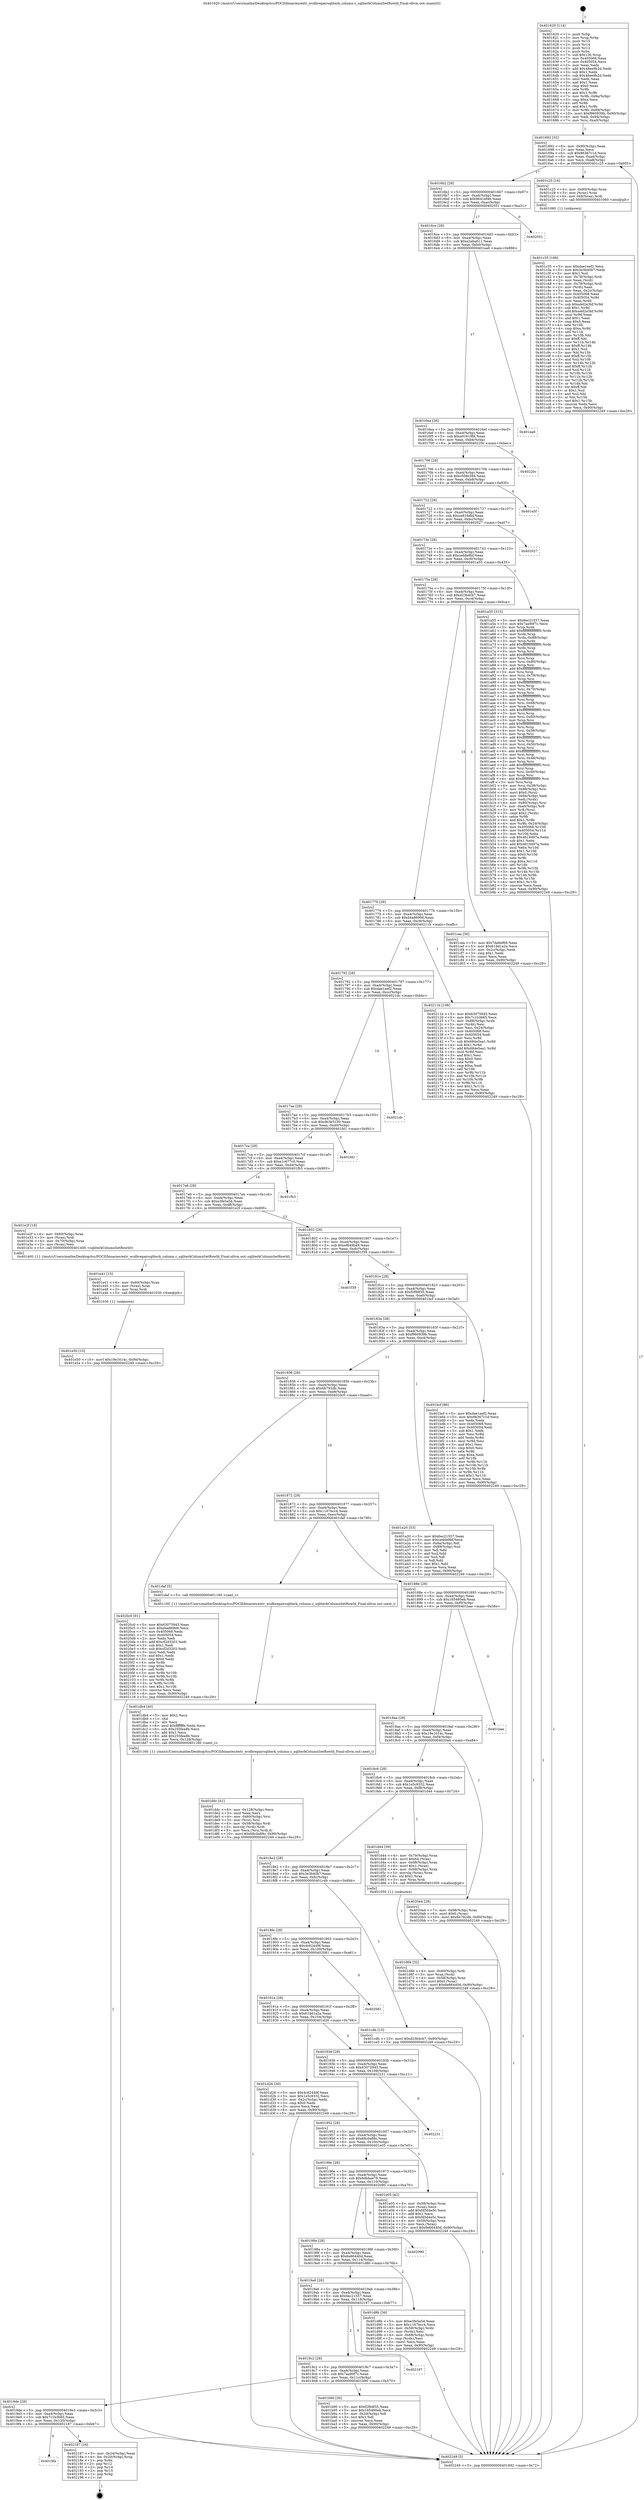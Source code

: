 digraph "0x401620" {
  label = "0x401620 (/mnt/c/Users/mathe/Desktop/tcc/POCII/binaries/extr_wcdbrepairsqliterk_column.c_sqliterkColumnSetRowId_Final-ollvm.out::main(0))"
  labelloc = "t"
  node[shape=record]

  Entry [label="",width=0.3,height=0.3,shape=circle,fillcolor=black,style=filled]
  "0x401692" [label="{
     0x401692 [32]\l
     | [instrs]\l
     &nbsp;&nbsp;0x401692 \<+6\>: mov -0x90(%rbp),%eax\l
     &nbsp;&nbsp;0x401698 \<+2\>: mov %eax,%ecx\l
     &nbsp;&nbsp;0x40169a \<+6\>: sub $0x86367c1d,%ecx\l
     &nbsp;&nbsp;0x4016a0 \<+6\>: mov %eax,-0xa4(%rbp)\l
     &nbsp;&nbsp;0x4016a6 \<+6\>: mov %ecx,-0xa8(%rbp)\l
     &nbsp;&nbsp;0x4016ac \<+6\>: je 0000000000401c25 \<main+0x605\>\l
  }"]
  "0x401c25" [label="{
     0x401c25 [16]\l
     | [instrs]\l
     &nbsp;&nbsp;0x401c25 \<+4\>: mov -0x80(%rbp),%rax\l
     &nbsp;&nbsp;0x401c29 \<+3\>: mov (%rax),%rax\l
     &nbsp;&nbsp;0x401c2c \<+4\>: mov 0x8(%rax),%rdi\l
     &nbsp;&nbsp;0x401c30 \<+5\>: call 0000000000401060 \<atoi@plt\>\l
     | [calls]\l
     &nbsp;&nbsp;0x401060 \{1\} (unknown)\l
  }"]
  "0x4016b2" [label="{
     0x4016b2 [28]\l
     | [instrs]\l
     &nbsp;&nbsp;0x4016b2 \<+5\>: jmp 00000000004016b7 \<main+0x97\>\l
     &nbsp;&nbsp;0x4016b7 \<+6\>: mov -0xa4(%rbp),%eax\l
     &nbsp;&nbsp;0x4016bd \<+5\>: sub $0x9641ef4b,%eax\l
     &nbsp;&nbsp;0x4016c2 \<+6\>: mov %eax,-0xac(%rbp)\l
     &nbsp;&nbsp;0x4016c8 \<+6\>: je 0000000000402051 \<main+0xa31\>\l
  }"]
  Exit [label="",width=0.3,height=0.3,shape=circle,fillcolor=black,style=filled,peripheries=2]
  "0x402051" [label="{
     0x402051\l
  }", style=dashed]
  "0x4016ce" [label="{
     0x4016ce [28]\l
     | [instrs]\l
     &nbsp;&nbsp;0x4016ce \<+5\>: jmp 00000000004016d3 \<main+0xb3\>\l
     &nbsp;&nbsp;0x4016d3 \<+6\>: mov -0xa4(%rbp),%eax\l
     &nbsp;&nbsp;0x4016d9 \<+5\>: sub $0xa2aba611,%eax\l
     &nbsp;&nbsp;0x4016de \<+6\>: mov %eax,-0xb0(%rbp)\l
     &nbsp;&nbsp;0x4016e4 \<+6\>: je 0000000000401ea6 \<main+0x886\>\l
  }"]
  "0x4019fa" [label="{
     0x4019fa\l
  }", style=dashed]
  "0x401ea6" [label="{
     0x401ea6\l
  }", style=dashed]
  "0x4016ea" [label="{
     0x4016ea [28]\l
     | [instrs]\l
     &nbsp;&nbsp;0x4016ea \<+5\>: jmp 00000000004016ef \<main+0xcf\>\l
     &nbsp;&nbsp;0x4016ef \<+6\>: mov -0xa4(%rbp),%eax\l
     &nbsp;&nbsp;0x4016f5 \<+5\>: sub $0xa91619fd,%eax\l
     &nbsp;&nbsp;0x4016fa \<+6\>: mov %eax,-0xb4(%rbp)\l
     &nbsp;&nbsp;0x401700 \<+6\>: je 000000000040220c \<main+0xbec\>\l
  }"]
  "0x402187" [label="{
     0x402187 [16]\l
     | [instrs]\l
     &nbsp;&nbsp;0x402187 \<+3\>: mov -0x24(%rbp),%eax\l
     &nbsp;&nbsp;0x40218a \<+4\>: lea -0x20(%rbp),%rsp\l
     &nbsp;&nbsp;0x40218e \<+1\>: pop %rbx\l
     &nbsp;&nbsp;0x40218f \<+2\>: pop %r12\l
     &nbsp;&nbsp;0x402191 \<+2\>: pop %r14\l
     &nbsp;&nbsp;0x402193 \<+2\>: pop %r15\l
     &nbsp;&nbsp;0x402195 \<+1\>: pop %rbp\l
     &nbsp;&nbsp;0x402196 \<+1\>: ret\l
  }"]
  "0x40220c" [label="{
     0x40220c\l
  }", style=dashed]
  "0x401706" [label="{
     0x401706 [28]\l
     | [instrs]\l
     &nbsp;&nbsp;0x401706 \<+5\>: jmp 000000000040170b \<main+0xeb\>\l
     &nbsp;&nbsp;0x40170b \<+6\>: mov -0xa4(%rbp),%eax\l
     &nbsp;&nbsp;0x401711 \<+5\>: sub $0xc508c384,%eax\l
     &nbsp;&nbsp;0x401716 \<+6\>: mov %eax,-0xb8(%rbp)\l
     &nbsp;&nbsp;0x40171c \<+6\>: je 0000000000401e5f \<main+0x83f\>\l
  }"]
  "0x401e50" [label="{
     0x401e50 [15]\l
     | [instrs]\l
     &nbsp;&nbsp;0x401e50 \<+10\>: movl $0x19e1614c,-0x90(%rbp)\l
     &nbsp;&nbsp;0x401e5a \<+5\>: jmp 0000000000402249 \<main+0xc29\>\l
  }"]
  "0x401e5f" [label="{
     0x401e5f\l
  }", style=dashed]
  "0x401722" [label="{
     0x401722 [28]\l
     | [instrs]\l
     &nbsp;&nbsp;0x401722 \<+5\>: jmp 0000000000401727 \<main+0x107\>\l
     &nbsp;&nbsp;0x401727 \<+6\>: mov -0xa4(%rbp),%eax\l
     &nbsp;&nbsp;0x40172d \<+5\>: sub $0xce816dbf,%eax\l
     &nbsp;&nbsp;0x401732 \<+6\>: mov %eax,-0xbc(%rbp)\l
     &nbsp;&nbsp;0x401738 \<+6\>: je 0000000000402027 \<main+0xa07\>\l
  }"]
  "0x401e41" [label="{
     0x401e41 [15]\l
     | [instrs]\l
     &nbsp;&nbsp;0x401e41 \<+4\>: mov -0x60(%rbp),%rax\l
     &nbsp;&nbsp;0x401e45 \<+3\>: mov (%rax),%rax\l
     &nbsp;&nbsp;0x401e48 \<+3\>: mov %rax,%rdi\l
     &nbsp;&nbsp;0x401e4b \<+5\>: call 0000000000401030 \<free@plt\>\l
     | [calls]\l
     &nbsp;&nbsp;0x401030 \{1\} (unknown)\l
  }"]
  "0x402027" [label="{
     0x402027\l
  }", style=dashed]
  "0x40173e" [label="{
     0x40173e [28]\l
     | [instrs]\l
     &nbsp;&nbsp;0x40173e \<+5\>: jmp 0000000000401743 \<main+0x123\>\l
     &nbsp;&nbsp;0x401743 \<+6\>: mov -0xa4(%rbp),%eax\l
     &nbsp;&nbsp;0x401749 \<+5\>: sub $0xcedde9bf,%eax\l
     &nbsp;&nbsp;0x40174e \<+6\>: mov %eax,-0xc0(%rbp)\l
     &nbsp;&nbsp;0x401754 \<+6\>: je 0000000000401a55 \<main+0x435\>\l
  }"]
  "0x401ddc" [label="{
     0x401ddc [41]\l
     | [instrs]\l
     &nbsp;&nbsp;0x401ddc \<+6\>: mov -0x128(%rbp),%ecx\l
     &nbsp;&nbsp;0x401de2 \<+3\>: imul %eax,%ecx\l
     &nbsp;&nbsp;0x401de5 \<+4\>: mov -0x60(%rbp),%rsi\l
     &nbsp;&nbsp;0x401de9 \<+3\>: mov (%rsi),%rsi\l
     &nbsp;&nbsp;0x401dec \<+4\>: mov -0x58(%rbp),%rdi\l
     &nbsp;&nbsp;0x401df0 \<+3\>: movslq (%rdi),%rdi\l
     &nbsp;&nbsp;0x401df3 \<+3\>: mov %ecx,(%rsi,%rdi,4)\l
     &nbsp;&nbsp;0x401df6 \<+10\>: movl $0x68c0a88c,-0x90(%rbp)\l
     &nbsp;&nbsp;0x401e00 \<+5\>: jmp 0000000000402249 \<main+0xc29\>\l
  }"]
  "0x401a55" [label="{
     0x401a55 [315]\l
     | [instrs]\l
     &nbsp;&nbsp;0x401a55 \<+5\>: mov $0x6ec21557,%eax\l
     &nbsp;&nbsp;0x401a5a \<+5\>: mov $0x7aa90f7c,%ecx\l
     &nbsp;&nbsp;0x401a5f \<+3\>: mov %rsp,%rdx\l
     &nbsp;&nbsp;0x401a62 \<+4\>: add $0xfffffffffffffff0,%rdx\l
     &nbsp;&nbsp;0x401a66 \<+3\>: mov %rdx,%rsp\l
     &nbsp;&nbsp;0x401a69 \<+7\>: mov %rdx,-0x88(%rbp)\l
     &nbsp;&nbsp;0x401a70 \<+3\>: mov %rsp,%rdx\l
     &nbsp;&nbsp;0x401a73 \<+4\>: add $0xfffffffffffffff0,%rdx\l
     &nbsp;&nbsp;0x401a77 \<+3\>: mov %rdx,%rsp\l
     &nbsp;&nbsp;0x401a7a \<+3\>: mov %rsp,%rsi\l
     &nbsp;&nbsp;0x401a7d \<+4\>: add $0xfffffffffffffff0,%rsi\l
     &nbsp;&nbsp;0x401a81 \<+3\>: mov %rsi,%rsp\l
     &nbsp;&nbsp;0x401a84 \<+4\>: mov %rsi,-0x80(%rbp)\l
     &nbsp;&nbsp;0x401a88 \<+3\>: mov %rsp,%rsi\l
     &nbsp;&nbsp;0x401a8b \<+4\>: add $0xfffffffffffffff0,%rsi\l
     &nbsp;&nbsp;0x401a8f \<+3\>: mov %rsi,%rsp\l
     &nbsp;&nbsp;0x401a92 \<+4\>: mov %rsi,-0x78(%rbp)\l
     &nbsp;&nbsp;0x401a96 \<+3\>: mov %rsp,%rsi\l
     &nbsp;&nbsp;0x401a99 \<+4\>: add $0xfffffffffffffff0,%rsi\l
     &nbsp;&nbsp;0x401a9d \<+3\>: mov %rsi,%rsp\l
     &nbsp;&nbsp;0x401aa0 \<+4\>: mov %rsi,-0x70(%rbp)\l
     &nbsp;&nbsp;0x401aa4 \<+3\>: mov %rsp,%rsi\l
     &nbsp;&nbsp;0x401aa7 \<+4\>: add $0xfffffffffffffff0,%rsi\l
     &nbsp;&nbsp;0x401aab \<+3\>: mov %rsi,%rsp\l
     &nbsp;&nbsp;0x401aae \<+4\>: mov %rsi,-0x68(%rbp)\l
     &nbsp;&nbsp;0x401ab2 \<+3\>: mov %rsp,%rsi\l
     &nbsp;&nbsp;0x401ab5 \<+4\>: add $0xfffffffffffffff0,%rsi\l
     &nbsp;&nbsp;0x401ab9 \<+3\>: mov %rsi,%rsp\l
     &nbsp;&nbsp;0x401abc \<+4\>: mov %rsi,-0x60(%rbp)\l
     &nbsp;&nbsp;0x401ac0 \<+3\>: mov %rsp,%rsi\l
     &nbsp;&nbsp;0x401ac3 \<+4\>: add $0xfffffffffffffff0,%rsi\l
     &nbsp;&nbsp;0x401ac7 \<+3\>: mov %rsi,%rsp\l
     &nbsp;&nbsp;0x401aca \<+4\>: mov %rsi,-0x58(%rbp)\l
     &nbsp;&nbsp;0x401ace \<+3\>: mov %rsp,%rsi\l
     &nbsp;&nbsp;0x401ad1 \<+4\>: add $0xfffffffffffffff0,%rsi\l
     &nbsp;&nbsp;0x401ad5 \<+3\>: mov %rsi,%rsp\l
     &nbsp;&nbsp;0x401ad8 \<+4\>: mov %rsi,-0x50(%rbp)\l
     &nbsp;&nbsp;0x401adc \<+3\>: mov %rsp,%rsi\l
     &nbsp;&nbsp;0x401adf \<+4\>: add $0xfffffffffffffff0,%rsi\l
     &nbsp;&nbsp;0x401ae3 \<+3\>: mov %rsi,%rsp\l
     &nbsp;&nbsp;0x401ae6 \<+4\>: mov %rsi,-0x48(%rbp)\l
     &nbsp;&nbsp;0x401aea \<+3\>: mov %rsp,%rsi\l
     &nbsp;&nbsp;0x401aed \<+4\>: add $0xfffffffffffffff0,%rsi\l
     &nbsp;&nbsp;0x401af1 \<+3\>: mov %rsi,%rsp\l
     &nbsp;&nbsp;0x401af4 \<+4\>: mov %rsi,-0x40(%rbp)\l
     &nbsp;&nbsp;0x401af8 \<+3\>: mov %rsp,%rsi\l
     &nbsp;&nbsp;0x401afb \<+4\>: add $0xfffffffffffffff0,%rsi\l
     &nbsp;&nbsp;0x401aff \<+3\>: mov %rsi,%rsp\l
     &nbsp;&nbsp;0x401b02 \<+4\>: mov %rsi,-0x38(%rbp)\l
     &nbsp;&nbsp;0x401b06 \<+7\>: mov -0x88(%rbp),%rsi\l
     &nbsp;&nbsp;0x401b0d \<+6\>: movl $0x0,(%rsi)\l
     &nbsp;&nbsp;0x401b13 \<+6\>: mov -0x94(%rbp),%edi\l
     &nbsp;&nbsp;0x401b19 \<+2\>: mov %edi,(%rdx)\l
     &nbsp;&nbsp;0x401b1b \<+4\>: mov -0x80(%rbp),%rsi\l
     &nbsp;&nbsp;0x401b1f \<+7\>: mov -0xa0(%rbp),%r8\l
     &nbsp;&nbsp;0x401b26 \<+3\>: mov %r8,(%rsi)\l
     &nbsp;&nbsp;0x401b29 \<+3\>: cmpl $0x2,(%rdx)\l
     &nbsp;&nbsp;0x401b2c \<+4\>: setne %r9b\l
     &nbsp;&nbsp;0x401b30 \<+4\>: and $0x1,%r9b\l
     &nbsp;&nbsp;0x401b34 \<+4\>: mov %r9b,-0x2d(%rbp)\l
     &nbsp;&nbsp;0x401b38 \<+8\>: mov 0x405068,%r10d\l
     &nbsp;&nbsp;0x401b40 \<+8\>: mov 0x405054,%r11d\l
     &nbsp;&nbsp;0x401b48 \<+3\>: mov %r10d,%ebx\l
     &nbsp;&nbsp;0x401b4b \<+6\>: sub $0x4619497a,%ebx\l
     &nbsp;&nbsp;0x401b51 \<+3\>: sub $0x1,%ebx\l
     &nbsp;&nbsp;0x401b54 \<+6\>: add $0x4619497a,%ebx\l
     &nbsp;&nbsp;0x401b5a \<+4\>: imul %ebx,%r10d\l
     &nbsp;&nbsp;0x401b5e \<+4\>: and $0x1,%r10d\l
     &nbsp;&nbsp;0x401b62 \<+4\>: cmp $0x0,%r10d\l
     &nbsp;&nbsp;0x401b66 \<+4\>: sete %r9b\l
     &nbsp;&nbsp;0x401b6a \<+4\>: cmp $0xa,%r11d\l
     &nbsp;&nbsp;0x401b6e \<+4\>: setl %r14b\l
     &nbsp;&nbsp;0x401b72 \<+3\>: mov %r9b,%r15b\l
     &nbsp;&nbsp;0x401b75 \<+3\>: and %r14b,%r15b\l
     &nbsp;&nbsp;0x401b78 \<+3\>: xor %r14b,%r9b\l
     &nbsp;&nbsp;0x401b7b \<+3\>: or %r9b,%r15b\l
     &nbsp;&nbsp;0x401b7e \<+4\>: test $0x1,%r15b\l
     &nbsp;&nbsp;0x401b82 \<+3\>: cmovne %ecx,%eax\l
     &nbsp;&nbsp;0x401b85 \<+6\>: mov %eax,-0x90(%rbp)\l
     &nbsp;&nbsp;0x401b8b \<+5\>: jmp 0000000000402249 \<main+0xc29\>\l
  }"]
  "0x40175a" [label="{
     0x40175a [28]\l
     | [instrs]\l
     &nbsp;&nbsp;0x40175a \<+5\>: jmp 000000000040175f \<main+0x13f\>\l
     &nbsp;&nbsp;0x40175f \<+6\>: mov -0xa4(%rbp),%eax\l
     &nbsp;&nbsp;0x401765 \<+5\>: sub $0xd23b4cb7,%eax\l
     &nbsp;&nbsp;0x40176a \<+6\>: mov %eax,-0xc4(%rbp)\l
     &nbsp;&nbsp;0x401770 \<+6\>: je 0000000000401cea \<main+0x6ca\>\l
  }"]
  "0x401db4" [label="{
     0x401db4 [40]\l
     | [instrs]\l
     &nbsp;&nbsp;0x401db4 \<+5\>: mov $0x2,%ecx\l
     &nbsp;&nbsp;0x401db9 \<+1\>: cltd\l
     &nbsp;&nbsp;0x401dba \<+2\>: idiv %ecx\l
     &nbsp;&nbsp;0x401dbc \<+6\>: imul $0xfffffffe,%edx,%ecx\l
     &nbsp;&nbsp;0x401dc2 \<+6\>: sub $0x255fea8b,%ecx\l
     &nbsp;&nbsp;0x401dc8 \<+3\>: add $0x1,%ecx\l
     &nbsp;&nbsp;0x401dcb \<+6\>: add $0x255fea8b,%ecx\l
     &nbsp;&nbsp;0x401dd1 \<+6\>: mov %ecx,-0x128(%rbp)\l
     &nbsp;&nbsp;0x401dd7 \<+5\>: call 0000000000401160 \<next_i\>\l
     | [calls]\l
     &nbsp;&nbsp;0x401160 \{1\} (/mnt/c/Users/mathe/Desktop/tcc/POCII/binaries/extr_wcdbrepairsqliterk_column.c_sqliterkColumnSetRowId_Final-ollvm.out::next_i)\l
  }"]
  "0x401cea" [label="{
     0x401cea [30]\l
     | [instrs]\l
     &nbsp;&nbsp;0x401cea \<+5\>: mov $0x7da6ef69,%eax\l
     &nbsp;&nbsp;0x401cef \<+5\>: mov $0x619d1a2a,%ecx\l
     &nbsp;&nbsp;0x401cf4 \<+3\>: mov -0x2c(%rbp),%edx\l
     &nbsp;&nbsp;0x401cf7 \<+3\>: cmp $0x1,%edx\l
     &nbsp;&nbsp;0x401cfa \<+3\>: cmovl %ecx,%eax\l
     &nbsp;&nbsp;0x401cfd \<+6\>: mov %eax,-0x90(%rbp)\l
     &nbsp;&nbsp;0x401d03 \<+5\>: jmp 0000000000402249 \<main+0xc29\>\l
  }"]
  "0x401776" [label="{
     0x401776 [28]\l
     | [instrs]\l
     &nbsp;&nbsp;0x401776 \<+5\>: jmp 000000000040177b \<main+0x15b\>\l
     &nbsp;&nbsp;0x40177b \<+6\>: mov -0xa4(%rbp),%eax\l
     &nbsp;&nbsp;0x401781 \<+5\>: sub $0xd4a86906,%eax\l
     &nbsp;&nbsp;0x401786 \<+6\>: mov %eax,-0xc8(%rbp)\l
     &nbsp;&nbsp;0x40178c \<+6\>: je 000000000040211b \<main+0xafb\>\l
  }"]
  "0x401d6b" [label="{
     0x401d6b [32]\l
     | [instrs]\l
     &nbsp;&nbsp;0x401d6b \<+4\>: mov -0x60(%rbp),%rdi\l
     &nbsp;&nbsp;0x401d6f \<+3\>: mov %rax,(%rdi)\l
     &nbsp;&nbsp;0x401d72 \<+4\>: mov -0x58(%rbp),%rax\l
     &nbsp;&nbsp;0x401d76 \<+6\>: movl $0x0,(%rax)\l
     &nbsp;&nbsp;0x401d7c \<+10\>: movl $0x6e66440d,-0x90(%rbp)\l
     &nbsp;&nbsp;0x401d86 \<+5\>: jmp 0000000000402249 \<main+0xc29\>\l
  }"]
  "0x40211b" [label="{
     0x40211b [108]\l
     | [instrs]\l
     &nbsp;&nbsp;0x40211b \<+5\>: mov $0x63075945,%eax\l
     &nbsp;&nbsp;0x402120 \<+5\>: mov $0x7c1b3b65,%ecx\l
     &nbsp;&nbsp;0x402125 \<+7\>: mov -0x88(%rbp),%rdx\l
     &nbsp;&nbsp;0x40212c \<+2\>: mov (%rdx),%esi\l
     &nbsp;&nbsp;0x40212e \<+3\>: mov %esi,-0x24(%rbp)\l
     &nbsp;&nbsp;0x402131 \<+7\>: mov 0x405068,%esi\l
     &nbsp;&nbsp;0x402138 \<+7\>: mov 0x405054,%edi\l
     &nbsp;&nbsp;0x40213f \<+3\>: mov %esi,%r8d\l
     &nbsp;&nbsp;0x402142 \<+7\>: sub $0x684e5ea1,%r8d\l
     &nbsp;&nbsp;0x402149 \<+4\>: sub $0x1,%r8d\l
     &nbsp;&nbsp;0x40214d \<+7\>: add $0x684e5ea1,%r8d\l
     &nbsp;&nbsp;0x402154 \<+4\>: imul %r8d,%esi\l
     &nbsp;&nbsp;0x402158 \<+3\>: and $0x1,%esi\l
     &nbsp;&nbsp;0x40215b \<+3\>: cmp $0x0,%esi\l
     &nbsp;&nbsp;0x40215e \<+4\>: sete %r9b\l
     &nbsp;&nbsp;0x402162 \<+3\>: cmp $0xa,%edi\l
     &nbsp;&nbsp;0x402165 \<+4\>: setl %r10b\l
     &nbsp;&nbsp;0x402169 \<+3\>: mov %r9b,%r11b\l
     &nbsp;&nbsp;0x40216c \<+3\>: and %r10b,%r11b\l
     &nbsp;&nbsp;0x40216f \<+3\>: xor %r10b,%r9b\l
     &nbsp;&nbsp;0x402172 \<+3\>: or %r9b,%r11b\l
     &nbsp;&nbsp;0x402175 \<+4\>: test $0x1,%r11b\l
     &nbsp;&nbsp;0x402179 \<+3\>: cmovne %ecx,%eax\l
     &nbsp;&nbsp;0x40217c \<+6\>: mov %eax,-0x90(%rbp)\l
     &nbsp;&nbsp;0x402182 \<+5\>: jmp 0000000000402249 \<main+0xc29\>\l
  }"]
  "0x401792" [label="{
     0x401792 [28]\l
     | [instrs]\l
     &nbsp;&nbsp;0x401792 \<+5\>: jmp 0000000000401797 \<main+0x177\>\l
     &nbsp;&nbsp;0x401797 \<+6\>: mov -0xa4(%rbp),%eax\l
     &nbsp;&nbsp;0x40179d \<+5\>: sub $0xdae1eef2,%eax\l
     &nbsp;&nbsp;0x4017a2 \<+6\>: mov %eax,-0xcc(%rbp)\l
     &nbsp;&nbsp;0x4017a8 \<+6\>: je 00000000004021dc \<main+0xbbc\>\l
  }"]
  "0x401c35" [label="{
     0x401c35 [166]\l
     | [instrs]\l
     &nbsp;&nbsp;0x401c35 \<+5\>: mov $0xdae1eef2,%ecx\l
     &nbsp;&nbsp;0x401c3a \<+5\>: mov $0x3e3b40b7,%edx\l
     &nbsp;&nbsp;0x401c3f \<+3\>: mov $0x1,%sil\l
     &nbsp;&nbsp;0x401c42 \<+4\>: mov -0x78(%rbp),%rdi\l
     &nbsp;&nbsp;0x401c46 \<+2\>: mov %eax,(%rdi)\l
     &nbsp;&nbsp;0x401c48 \<+4\>: mov -0x78(%rbp),%rdi\l
     &nbsp;&nbsp;0x401c4c \<+2\>: mov (%rdi),%eax\l
     &nbsp;&nbsp;0x401c4e \<+3\>: mov %eax,-0x2c(%rbp)\l
     &nbsp;&nbsp;0x401c51 \<+7\>: mov 0x405068,%eax\l
     &nbsp;&nbsp;0x401c58 \<+8\>: mov 0x405054,%r8d\l
     &nbsp;&nbsp;0x401c60 \<+3\>: mov %eax,%r9d\l
     &nbsp;&nbsp;0x401c63 \<+7\>: sub $0xa4d2e3bf,%r9d\l
     &nbsp;&nbsp;0x401c6a \<+4\>: sub $0x1,%r9d\l
     &nbsp;&nbsp;0x401c6e \<+7\>: add $0xa4d2e3bf,%r9d\l
     &nbsp;&nbsp;0x401c75 \<+4\>: imul %r9d,%eax\l
     &nbsp;&nbsp;0x401c79 \<+3\>: and $0x1,%eax\l
     &nbsp;&nbsp;0x401c7c \<+3\>: cmp $0x0,%eax\l
     &nbsp;&nbsp;0x401c7f \<+4\>: sete %r10b\l
     &nbsp;&nbsp;0x401c83 \<+4\>: cmp $0xa,%r8d\l
     &nbsp;&nbsp;0x401c87 \<+4\>: setl %r11b\l
     &nbsp;&nbsp;0x401c8b \<+3\>: mov %r10b,%bl\l
     &nbsp;&nbsp;0x401c8e \<+3\>: xor $0xff,%bl\l
     &nbsp;&nbsp;0x401c91 \<+3\>: mov %r11b,%r14b\l
     &nbsp;&nbsp;0x401c94 \<+4\>: xor $0xff,%r14b\l
     &nbsp;&nbsp;0x401c98 \<+4\>: xor $0x1,%sil\l
     &nbsp;&nbsp;0x401c9c \<+3\>: mov %bl,%r15b\l
     &nbsp;&nbsp;0x401c9f \<+4\>: and $0xff,%r15b\l
     &nbsp;&nbsp;0x401ca3 \<+3\>: and %sil,%r10b\l
     &nbsp;&nbsp;0x401ca6 \<+3\>: mov %r14b,%r12b\l
     &nbsp;&nbsp;0x401ca9 \<+4\>: and $0xff,%r12b\l
     &nbsp;&nbsp;0x401cad \<+3\>: and %sil,%r11b\l
     &nbsp;&nbsp;0x401cb0 \<+3\>: or %r10b,%r15b\l
     &nbsp;&nbsp;0x401cb3 \<+3\>: or %r11b,%r12b\l
     &nbsp;&nbsp;0x401cb6 \<+3\>: xor %r12b,%r15b\l
     &nbsp;&nbsp;0x401cb9 \<+3\>: or %r14b,%bl\l
     &nbsp;&nbsp;0x401cbc \<+3\>: xor $0xff,%bl\l
     &nbsp;&nbsp;0x401cbf \<+4\>: or $0x1,%sil\l
     &nbsp;&nbsp;0x401cc3 \<+3\>: and %sil,%bl\l
     &nbsp;&nbsp;0x401cc6 \<+3\>: or %bl,%r15b\l
     &nbsp;&nbsp;0x401cc9 \<+4\>: test $0x1,%r15b\l
     &nbsp;&nbsp;0x401ccd \<+3\>: cmovne %edx,%ecx\l
     &nbsp;&nbsp;0x401cd0 \<+6\>: mov %ecx,-0x90(%rbp)\l
     &nbsp;&nbsp;0x401cd6 \<+5\>: jmp 0000000000402249 \<main+0xc29\>\l
  }"]
  "0x4021dc" [label="{
     0x4021dc\l
  }", style=dashed]
  "0x4017ae" [label="{
     0x4017ae [28]\l
     | [instrs]\l
     &nbsp;&nbsp;0x4017ae \<+5\>: jmp 00000000004017b3 \<main+0x193\>\l
     &nbsp;&nbsp;0x4017b3 \<+6\>: mov -0xa4(%rbp),%eax\l
     &nbsp;&nbsp;0x4017b9 \<+5\>: sub $0xdb3e5130,%eax\l
     &nbsp;&nbsp;0x4017be \<+6\>: mov %eax,-0xd0(%rbp)\l
     &nbsp;&nbsp;0x4017c4 \<+6\>: je 0000000000401fd1 \<main+0x9b1\>\l
  }"]
  "0x4019de" [label="{
     0x4019de [28]\l
     | [instrs]\l
     &nbsp;&nbsp;0x4019de \<+5\>: jmp 00000000004019e3 \<main+0x3c3\>\l
     &nbsp;&nbsp;0x4019e3 \<+6\>: mov -0xa4(%rbp),%eax\l
     &nbsp;&nbsp;0x4019e9 \<+5\>: sub $0x7c1b3b65,%eax\l
     &nbsp;&nbsp;0x4019ee \<+6\>: mov %eax,-0x120(%rbp)\l
     &nbsp;&nbsp;0x4019f4 \<+6\>: je 0000000000402187 \<main+0xb67\>\l
  }"]
  "0x401fd1" [label="{
     0x401fd1\l
  }", style=dashed]
  "0x4017ca" [label="{
     0x4017ca [28]\l
     | [instrs]\l
     &nbsp;&nbsp;0x4017ca \<+5\>: jmp 00000000004017cf \<main+0x1af\>\l
     &nbsp;&nbsp;0x4017cf \<+6\>: mov -0xa4(%rbp),%eax\l
     &nbsp;&nbsp;0x4017d5 \<+5\>: sub $0xe1c677c0,%eax\l
     &nbsp;&nbsp;0x4017da \<+6\>: mov %eax,-0xd4(%rbp)\l
     &nbsp;&nbsp;0x4017e0 \<+6\>: je 0000000000401fb3 \<main+0x993\>\l
  }"]
  "0x401b90" [label="{
     0x401b90 [30]\l
     | [instrs]\l
     &nbsp;&nbsp;0x401b90 \<+5\>: mov $0xf2f9df35,%eax\l
     &nbsp;&nbsp;0x401b95 \<+5\>: mov $0x165460eb,%ecx\l
     &nbsp;&nbsp;0x401b9a \<+3\>: mov -0x2d(%rbp),%dl\l
     &nbsp;&nbsp;0x401b9d \<+3\>: test $0x1,%dl\l
     &nbsp;&nbsp;0x401ba0 \<+3\>: cmovne %ecx,%eax\l
     &nbsp;&nbsp;0x401ba3 \<+6\>: mov %eax,-0x90(%rbp)\l
     &nbsp;&nbsp;0x401ba9 \<+5\>: jmp 0000000000402249 \<main+0xc29\>\l
  }"]
  "0x401fb3" [label="{
     0x401fb3\l
  }", style=dashed]
  "0x4017e6" [label="{
     0x4017e6 [28]\l
     | [instrs]\l
     &nbsp;&nbsp;0x4017e6 \<+5\>: jmp 00000000004017eb \<main+0x1cb\>\l
     &nbsp;&nbsp;0x4017eb \<+6\>: mov -0xa4(%rbp),%eax\l
     &nbsp;&nbsp;0x4017f1 \<+5\>: sub $0xe3fe5a54,%eax\l
     &nbsp;&nbsp;0x4017f6 \<+6\>: mov %eax,-0xd8(%rbp)\l
     &nbsp;&nbsp;0x4017fc \<+6\>: je 0000000000401e2f \<main+0x80f\>\l
  }"]
  "0x4019c2" [label="{
     0x4019c2 [28]\l
     | [instrs]\l
     &nbsp;&nbsp;0x4019c2 \<+5\>: jmp 00000000004019c7 \<main+0x3a7\>\l
     &nbsp;&nbsp;0x4019c7 \<+6\>: mov -0xa4(%rbp),%eax\l
     &nbsp;&nbsp;0x4019cd \<+5\>: sub $0x7aa90f7c,%eax\l
     &nbsp;&nbsp;0x4019d2 \<+6\>: mov %eax,-0x11c(%rbp)\l
     &nbsp;&nbsp;0x4019d8 \<+6\>: je 0000000000401b90 \<main+0x570\>\l
  }"]
  "0x401e2f" [label="{
     0x401e2f [18]\l
     | [instrs]\l
     &nbsp;&nbsp;0x401e2f \<+4\>: mov -0x60(%rbp),%rax\l
     &nbsp;&nbsp;0x401e33 \<+3\>: mov (%rax),%rdi\l
     &nbsp;&nbsp;0x401e36 \<+4\>: mov -0x70(%rbp),%rax\l
     &nbsp;&nbsp;0x401e3a \<+2\>: mov (%rax),%esi\l
     &nbsp;&nbsp;0x401e3c \<+5\>: call 0000000000401400 \<sqliterkColumnSetRowId\>\l
     | [calls]\l
     &nbsp;&nbsp;0x401400 \{1\} (/mnt/c/Users/mathe/Desktop/tcc/POCII/binaries/extr_wcdbrepairsqliterk_column.c_sqliterkColumnSetRowId_Final-ollvm.out::sqliterkColumnSetRowId)\l
  }"]
  "0x401802" [label="{
     0x401802 [28]\l
     | [instrs]\l
     &nbsp;&nbsp;0x401802 \<+5\>: jmp 0000000000401807 \<main+0x1e7\>\l
     &nbsp;&nbsp;0x401807 \<+6\>: mov -0xa4(%rbp),%eax\l
     &nbsp;&nbsp;0x40180d \<+5\>: sub $0xef649b49,%eax\l
     &nbsp;&nbsp;0x401812 \<+6\>: mov %eax,-0xdc(%rbp)\l
     &nbsp;&nbsp;0x401818 \<+6\>: je 0000000000401f39 \<main+0x919\>\l
  }"]
  "0x402197" [label="{
     0x402197\l
  }", style=dashed]
  "0x401f39" [label="{
     0x401f39\l
  }", style=dashed]
  "0x40181e" [label="{
     0x40181e [28]\l
     | [instrs]\l
     &nbsp;&nbsp;0x40181e \<+5\>: jmp 0000000000401823 \<main+0x203\>\l
     &nbsp;&nbsp;0x401823 \<+6\>: mov -0xa4(%rbp),%eax\l
     &nbsp;&nbsp;0x401829 \<+5\>: sub $0xf2f9df35,%eax\l
     &nbsp;&nbsp;0x40182e \<+6\>: mov %eax,-0xe0(%rbp)\l
     &nbsp;&nbsp;0x401834 \<+6\>: je 0000000000401bcf \<main+0x5af\>\l
  }"]
  "0x4019a6" [label="{
     0x4019a6 [28]\l
     | [instrs]\l
     &nbsp;&nbsp;0x4019a6 \<+5\>: jmp 00000000004019ab \<main+0x38b\>\l
     &nbsp;&nbsp;0x4019ab \<+6\>: mov -0xa4(%rbp),%eax\l
     &nbsp;&nbsp;0x4019b1 \<+5\>: sub $0x6ec21557,%eax\l
     &nbsp;&nbsp;0x4019b6 \<+6\>: mov %eax,-0x118(%rbp)\l
     &nbsp;&nbsp;0x4019bc \<+6\>: je 0000000000402197 \<main+0xb77\>\l
  }"]
  "0x401bcf" [label="{
     0x401bcf [86]\l
     | [instrs]\l
     &nbsp;&nbsp;0x401bcf \<+5\>: mov $0xdae1eef2,%eax\l
     &nbsp;&nbsp;0x401bd4 \<+5\>: mov $0x86367c1d,%ecx\l
     &nbsp;&nbsp;0x401bd9 \<+2\>: xor %edx,%edx\l
     &nbsp;&nbsp;0x401bdb \<+7\>: mov 0x405068,%esi\l
     &nbsp;&nbsp;0x401be2 \<+7\>: mov 0x405054,%edi\l
     &nbsp;&nbsp;0x401be9 \<+3\>: sub $0x1,%edx\l
     &nbsp;&nbsp;0x401bec \<+3\>: mov %esi,%r8d\l
     &nbsp;&nbsp;0x401bef \<+3\>: add %edx,%r8d\l
     &nbsp;&nbsp;0x401bf2 \<+4\>: imul %r8d,%esi\l
     &nbsp;&nbsp;0x401bf6 \<+3\>: and $0x1,%esi\l
     &nbsp;&nbsp;0x401bf9 \<+3\>: cmp $0x0,%esi\l
     &nbsp;&nbsp;0x401bfc \<+4\>: sete %r9b\l
     &nbsp;&nbsp;0x401c00 \<+3\>: cmp $0xa,%edi\l
     &nbsp;&nbsp;0x401c03 \<+4\>: setl %r10b\l
     &nbsp;&nbsp;0x401c07 \<+3\>: mov %r9b,%r11b\l
     &nbsp;&nbsp;0x401c0a \<+3\>: and %r10b,%r11b\l
     &nbsp;&nbsp;0x401c0d \<+3\>: xor %r10b,%r9b\l
     &nbsp;&nbsp;0x401c10 \<+3\>: or %r9b,%r11b\l
     &nbsp;&nbsp;0x401c13 \<+4\>: test $0x1,%r11b\l
     &nbsp;&nbsp;0x401c17 \<+3\>: cmovne %ecx,%eax\l
     &nbsp;&nbsp;0x401c1a \<+6\>: mov %eax,-0x90(%rbp)\l
     &nbsp;&nbsp;0x401c20 \<+5\>: jmp 0000000000402249 \<main+0xc29\>\l
  }"]
  "0x40183a" [label="{
     0x40183a [28]\l
     | [instrs]\l
     &nbsp;&nbsp;0x40183a \<+5\>: jmp 000000000040183f \<main+0x21f\>\l
     &nbsp;&nbsp;0x40183f \<+6\>: mov -0xa4(%rbp),%eax\l
     &nbsp;&nbsp;0x401845 \<+5\>: sub $0xf960939b,%eax\l
     &nbsp;&nbsp;0x40184a \<+6\>: mov %eax,-0xe4(%rbp)\l
     &nbsp;&nbsp;0x401850 \<+6\>: je 0000000000401a20 \<main+0x400\>\l
  }"]
  "0x401d8b" [label="{
     0x401d8b [36]\l
     | [instrs]\l
     &nbsp;&nbsp;0x401d8b \<+5\>: mov $0xe3fe5a54,%eax\l
     &nbsp;&nbsp;0x401d90 \<+5\>: mov $0x1167bcc4,%ecx\l
     &nbsp;&nbsp;0x401d95 \<+4\>: mov -0x58(%rbp),%rdx\l
     &nbsp;&nbsp;0x401d99 \<+2\>: mov (%rdx),%esi\l
     &nbsp;&nbsp;0x401d9b \<+4\>: mov -0x68(%rbp),%rdx\l
     &nbsp;&nbsp;0x401d9f \<+2\>: cmp (%rdx),%esi\l
     &nbsp;&nbsp;0x401da1 \<+3\>: cmovl %ecx,%eax\l
     &nbsp;&nbsp;0x401da4 \<+6\>: mov %eax,-0x90(%rbp)\l
     &nbsp;&nbsp;0x401daa \<+5\>: jmp 0000000000402249 \<main+0xc29\>\l
  }"]
  "0x401a20" [label="{
     0x401a20 [53]\l
     | [instrs]\l
     &nbsp;&nbsp;0x401a20 \<+5\>: mov $0x6ec21557,%eax\l
     &nbsp;&nbsp;0x401a25 \<+5\>: mov $0xcedde9bf,%ecx\l
     &nbsp;&nbsp;0x401a2a \<+6\>: mov -0x8a(%rbp),%dl\l
     &nbsp;&nbsp;0x401a30 \<+7\>: mov -0x89(%rbp),%sil\l
     &nbsp;&nbsp;0x401a37 \<+3\>: mov %dl,%dil\l
     &nbsp;&nbsp;0x401a3a \<+3\>: and %sil,%dil\l
     &nbsp;&nbsp;0x401a3d \<+3\>: xor %sil,%dl\l
     &nbsp;&nbsp;0x401a40 \<+3\>: or %dl,%dil\l
     &nbsp;&nbsp;0x401a43 \<+4\>: test $0x1,%dil\l
     &nbsp;&nbsp;0x401a47 \<+3\>: cmovne %ecx,%eax\l
     &nbsp;&nbsp;0x401a4a \<+6\>: mov %eax,-0x90(%rbp)\l
     &nbsp;&nbsp;0x401a50 \<+5\>: jmp 0000000000402249 \<main+0xc29\>\l
  }"]
  "0x401856" [label="{
     0x401856 [28]\l
     | [instrs]\l
     &nbsp;&nbsp;0x401856 \<+5\>: jmp 000000000040185b \<main+0x23b\>\l
     &nbsp;&nbsp;0x40185b \<+6\>: mov -0xa4(%rbp),%eax\l
     &nbsp;&nbsp;0x401861 \<+5\>: sub $0x6b792db,%eax\l
     &nbsp;&nbsp;0x401866 \<+6\>: mov %eax,-0xe8(%rbp)\l
     &nbsp;&nbsp;0x40186c \<+6\>: je 00000000004020c0 \<main+0xaa0\>\l
  }"]
  "0x402249" [label="{
     0x402249 [5]\l
     | [instrs]\l
     &nbsp;&nbsp;0x402249 \<+5\>: jmp 0000000000401692 \<main+0x72\>\l
  }"]
  "0x401620" [label="{
     0x401620 [114]\l
     | [instrs]\l
     &nbsp;&nbsp;0x401620 \<+1\>: push %rbp\l
     &nbsp;&nbsp;0x401621 \<+3\>: mov %rsp,%rbp\l
     &nbsp;&nbsp;0x401624 \<+2\>: push %r15\l
     &nbsp;&nbsp;0x401626 \<+2\>: push %r14\l
     &nbsp;&nbsp;0x401628 \<+2\>: push %r12\l
     &nbsp;&nbsp;0x40162a \<+1\>: push %rbx\l
     &nbsp;&nbsp;0x40162b \<+7\>: sub $0x130,%rsp\l
     &nbsp;&nbsp;0x401632 \<+7\>: mov 0x405068,%eax\l
     &nbsp;&nbsp;0x401639 \<+7\>: mov 0x405054,%ecx\l
     &nbsp;&nbsp;0x401640 \<+2\>: mov %eax,%edx\l
     &nbsp;&nbsp;0x401642 \<+6\>: add $0x48ee9b2d,%edx\l
     &nbsp;&nbsp;0x401648 \<+3\>: sub $0x1,%edx\l
     &nbsp;&nbsp;0x40164b \<+6\>: sub $0x48ee9b2d,%edx\l
     &nbsp;&nbsp;0x401651 \<+3\>: imul %edx,%eax\l
     &nbsp;&nbsp;0x401654 \<+3\>: and $0x1,%eax\l
     &nbsp;&nbsp;0x401657 \<+3\>: cmp $0x0,%eax\l
     &nbsp;&nbsp;0x40165a \<+4\>: sete %r8b\l
     &nbsp;&nbsp;0x40165e \<+4\>: and $0x1,%r8b\l
     &nbsp;&nbsp;0x401662 \<+7\>: mov %r8b,-0x8a(%rbp)\l
     &nbsp;&nbsp;0x401669 \<+3\>: cmp $0xa,%ecx\l
     &nbsp;&nbsp;0x40166c \<+4\>: setl %r8b\l
     &nbsp;&nbsp;0x401670 \<+4\>: and $0x1,%r8b\l
     &nbsp;&nbsp;0x401674 \<+7\>: mov %r8b,-0x89(%rbp)\l
     &nbsp;&nbsp;0x40167b \<+10\>: movl $0xf960939b,-0x90(%rbp)\l
     &nbsp;&nbsp;0x401685 \<+6\>: mov %edi,-0x94(%rbp)\l
     &nbsp;&nbsp;0x40168b \<+7\>: mov %rsi,-0xa0(%rbp)\l
  }"]
  "0x40198a" [label="{
     0x40198a [28]\l
     | [instrs]\l
     &nbsp;&nbsp;0x40198a \<+5\>: jmp 000000000040198f \<main+0x36f\>\l
     &nbsp;&nbsp;0x40198f \<+6\>: mov -0xa4(%rbp),%eax\l
     &nbsp;&nbsp;0x401995 \<+5\>: sub $0x6e66440d,%eax\l
     &nbsp;&nbsp;0x40199a \<+6\>: mov %eax,-0x114(%rbp)\l
     &nbsp;&nbsp;0x4019a0 \<+6\>: je 0000000000401d8b \<main+0x76b\>\l
  }"]
  "0x402090" [label="{
     0x402090\l
  }", style=dashed]
  "0x4020c0" [label="{
     0x4020c0 [91]\l
     | [instrs]\l
     &nbsp;&nbsp;0x4020c0 \<+5\>: mov $0x63075945,%eax\l
     &nbsp;&nbsp;0x4020c5 \<+5\>: mov $0xd4a86906,%ecx\l
     &nbsp;&nbsp;0x4020ca \<+7\>: mov 0x405068,%edx\l
     &nbsp;&nbsp;0x4020d1 \<+7\>: mov 0x405054,%esi\l
     &nbsp;&nbsp;0x4020d8 \<+2\>: mov %edx,%edi\l
     &nbsp;&nbsp;0x4020da \<+6\>: add $0xcf2d3203,%edi\l
     &nbsp;&nbsp;0x4020e0 \<+3\>: sub $0x1,%edi\l
     &nbsp;&nbsp;0x4020e3 \<+6\>: sub $0xcf2d3203,%edi\l
     &nbsp;&nbsp;0x4020e9 \<+3\>: imul %edi,%edx\l
     &nbsp;&nbsp;0x4020ec \<+3\>: and $0x1,%edx\l
     &nbsp;&nbsp;0x4020ef \<+3\>: cmp $0x0,%edx\l
     &nbsp;&nbsp;0x4020f2 \<+4\>: sete %r8b\l
     &nbsp;&nbsp;0x4020f6 \<+3\>: cmp $0xa,%esi\l
     &nbsp;&nbsp;0x4020f9 \<+4\>: setl %r9b\l
     &nbsp;&nbsp;0x4020fd \<+3\>: mov %r8b,%r10b\l
     &nbsp;&nbsp;0x402100 \<+3\>: and %r9b,%r10b\l
     &nbsp;&nbsp;0x402103 \<+3\>: xor %r9b,%r8b\l
     &nbsp;&nbsp;0x402106 \<+3\>: or %r8b,%r10b\l
     &nbsp;&nbsp;0x402109 \<+4\>: test $0x1,%r10b\l
     &nbsp;&nbsp;0x40210d \<+3\>: cmovne %ecx,%eax\l
     &nbsp;&nbsp;0x402110 \<+6\>: mov %eax,-0x90(%rbp)\l
     &nbsp;&nbsp;0x402116 \<+5\>: jmp 0000000000402249 \<main+0xc29\>\l
  }"]
  "0x401872" [label="{
     0x401872 [28]\l
     | [instrs]\l
     &nbsp;&nbsp;0x401872 \<+5\>: jmp 0000000000401877 \<main+0x257\>\l
     &nbsp;&nbsp;0x401877 \<+6\>: mov -0xa4(%rbp),%eax\l
     &nbsp;&nbsp;0x40187d \<+5\>: sub $0x1167bcc4,%eax\l
     &nbsp;&nbsp;0x401882 \<+6\>: mov %eax,-0xec(%rbp)\l
     &nbsp;&nbsp;0x401888 \<+6\>: je 0000000000401daf \<main+0x78f\>\l
  }"]
  "0x40196e" [label="{
     0x40196e [28]\l
     | [instrs]\l
     &nbsp;&nbsp;0x40196e \<+5\>: jmp 0000000000401973 \<main+0x353\>\l
     &nbsp;&nbsp;0x401973 \<+6\>: mov -0xa4(%rbp),%eax\l
     &nbsp;&nbsp;0x401979 \<+5\>: sub $0x6dbbae79,%eax\l
     &nbsp;&nbsp;0x40197e \<+6\>: mov %eax,-0x110(%rbp)\l
     &nbsp;&nbsp;0x401984 \<+6\>: je 0000000000402090 \<main+0xa70\>\l
  }"]
  "0x401daf" [label="{
     0x401daf [5]\l
     | [instrs]\l
     &nbsp;&nbsp;0x401daf \<+5\>: call 0000000000401160 \<next_i\>\l
     | [calls]\l
     &nbsp;&nbsp;0x401160 \{1\} (/mnt/c/Users/mathe/Desktop/tcc/POCII/binaries/extr_wcdbrepairsqliterk_column.c_sqliterkColumnSetRowId_Final-ollvm.out::next_i)\l
  }"]
  "0x40188e" [label="{
     0x40188e [28]\l
     | [instrs]\l
     &nbsp;&nbsp;0x40188e \<+5\>: jmp 0000000000401893 \<main+0x273\>\l
     &nbsp;&nbsp;0x401893 \<+6\>: mov -0xa4(%rbp),%eax\l
     &nbsp;&nbsp;0x401899 \<+5\>: sub $0x165460eb,%eax\l
     &nbsp;&nbsp;0x40189e \<+6\>: mov %eax,-0xf0(%rbp)\l
     &nbsp;&nbsp;0x4018a4 \<+6\>: je 0000000000401bae \<main+0x58e\>\l
  }"]
  "0x401e05" [label="{
     0x401e05 [42]\l
     | [instrs]\l
     &nbsp;&nbsp;0x401e05 \<+4\>: mov -0x58(%rbp),%rax\l
     &nbsp;&nbsp;0x401e09 \<+2\>: mov (%rax),%ecx\l
     &nbsp;&nbsp;0x401e0b \<+6\>: add $0xfd5d4e5c,%ecx\l
     &nbsp;&nbsp;0x401e11 \<+3\>: add $0x1,%ecx\l
     &nbsp;&nbsp;0x401e14 \<+6\>: sub $0xfd5d4e5c,%ecx\l
     &nbsp;&nbsp;0x401e1a \<+4\>: mov -0x58(%rbp),%rax\l
     &nbsp;&nbsp;0x401e1e \<+2\>: mov %ecx,(%rax)\l
     &nbsp;&nbsp;0x401e20 \<+10\>: movl $0x6e66440d,-0x90(%rbp)\l
     &nbsp;&nbsp;0x401e2a \<+5\>: jmp 0000000000402249 \<main+0xc29\>\l
  }"]
  "0x401bae" [label="{
     0x401bae\l
  }", style=dashed]
  "0x4018aa" [label="{
     0x4018aa [28]\l
     | [instrs]\l
     &nbsp;&nbsp;0x4018aa \<+5\>: jmp 00000000004018af \<main+0x28f\>\l
     &nbsp;&nbsp;0x4018af \<+6\>: mov -0xa4(%rbp),%eax\l
     &nbsp;&nbsp;0x4018b5 \<+5\>: sub $0x19e1614c,%eax\l
     &nbsp;&nbsp;0x4018ba \<+6\>: mov %eax,-0xf4(%rbp)\l
     &nbsp;&nbsp;0x4018c0 \<+6\>: je 00000000004020a4 \<main+0xa84\>\l
  }"]
  "0x401952" [label="{
     0x401952 [28]\l
     | [instrs]\l
     &nbsp;&nbsp;0x401952 \<+5\>: jmp 0000000000401957 \<main+0x337\>\l
     &nbsp;&nbsp;0x401957 \<+6\>: mov -0xa4(%rbp),%eax\l
     &nbsp;&nbsp;0x40195d \<+5\>: sub $0x68c0a88c,%eax\l
     &nbsp;&nbsp;0x401962 \<+6\>: mov %eax,-0x10c(%rbp)\l
     &nbsp;&nbsp;0x401968 \<+6\>: je 0000000000401e05 \<main+0x7e5\>\l
  }"]
  "0x4020a4" [label="{
     0x4020a4 [28]\l
     | [instrs]\l
     &nbsp;&nbsp;0x4020a4 \<+7\>: mov -0x88(%rbp),%rax\l
     &nbsp;&nbsp;0x4020ab \<+6\>: movl $0x0,(%rax)\l
     &nbsp;&nbsp;0x4020b1 \<+10\>: movl $0x6b792db,-0x90(%rbp)\l
     &nbsp;&nbsp;0x4020bb \<+5\>: jmp 0000000000402249 \<main+0xc29\>\l
  }"]
  "0x4018c6" [label="{
     0x4018c6 [28]\l
     | [instrs]\l
     &nbsp;&nbsp;0x4018c6 \<+5\>: jmp 00000000004018cb \<main+0x2ab\>\l
     &nbsp;&nbsp;0x4018cb \<+6\>: mov -0xa4(%rbp),%eax\l
     &nbsp;&nbsp;0x4018d1 \<+5\>: sub $0x1e5c9332,%eax\l
     &nbsp;&nbsp;0x4018d6 \<+6\>: mov %eax,-0xf8(%rbp)\l
     &nbsp;&nbsp;0x4018dc \<+6\>: je 0000000000401d44 \<main+0x724\>\l
  }"]
  "0x402231" [label="{
     0x402231\l
  }", style=dashed]
  "0x401d44" [label="{
     0x401d44 [39]\l
     | [instrs]\l
     &nbsp;&nbsp;0x401d44 \<+4\>: mov -0x70(%rbp),%rax\l
     &nbsp;&nbsp;0x401d48 \<+6\>: movl $0x64,(%rax)\l
     &nbsp;&nbsp;0x401d4e \<+4\>: mov -0x68(%rbp),%rax\l
     &nbsp;&nbsp;0x401d52 \<+6\>: movl $0x1,(%rax)\l
     &nbsp;&nbsp;0x401d58 \<+4\>: mov -0x68(%rbp),%rax\l
     &nbsp;&nbsp;0x401d5c \<+3\>: movslq (%rax),%rax\l
     &nbsp;&nbsp;0x401d5f \<+4\>: shl $0x2,%rax\l
     &nbsp;&nbsp;0x401d63 \<+3\>: mov %rax,%rdi\l
     &nbsp;&nbsp;0x401d66 \<+5\>: call 0000000000401050 \<malloc@plt\>\l
     | [calls]\l
     &nbsp;&nbsp;0x401050 \{1\} (unknown)\l
  }"]
  "0x4018e2" [label="{
     0x4018e2 [28]\l
     | [instrs]\l
     &nbsp;&nbsp;0x4018e2 \<+5\>: jmp 00000000004018e7 \<main+0x2c7\>\l
     &nbsp;&nbsp;0x4018e7 \<+6\>: mov -0xa4(%rbp),%eax\l
     &nbsp;&nbsp;0x4018ed \<+5\>: sub $0x3e3b40b7,%eax\l
     &nbsp;&nbsp;0x4018f2 \<+6\>: mov %eax,-0xfc(%rbp)\l
     &nbsp;&nbsp;0x4018f8 \<+6\>: je 0000000000401cdb \<main+0x6bb\>\l
  }"]
  "0x401936" [label="{
     0x401936 [28]\l
     | [instrs]\l
     &nbsp;&nbsp;0x401936 \<+5\>: jmp 000000000040193b \<main+0x31b\>\l
     &nbsp;&nbsp;0x40193b \<+6\>: mov -0xa4(%rbp),%eax\l
     &nbsp;&nbsp;0x401941 \<+5\>: sub $0x63075945,%eax\l
     &nbsp;&nbsp;0x401946 \<+6\>: mov %eax,-0x108(%rbp)\l
     &nbsp;&nbsp;0x40194c \<+6\>: je 0000000000402231 \<main+0xc11\>\l
  }"]
  "0x401cdb" [label="{
     0x401cdb [15]\l
     | [instrs]\l
     &nbsp;&nbsp;0x401cdb \<+10\>: movl $0xd23b4cb7,-0x90(%rbp)\l
     &nbsp;&nbsp;0x401ce5 \<+5\>: jmp 0000000000402249 \<main+0xc29\>\l
  }"]
  "0x4018fe" [label="{
     0x4018fe [28]\l
     | [instrs]\l
     &nbsp;&nbsp;0x4018fe \<+5\>: jmp 0000000000401903 \<main+0x2e3\>\l
     &nbsp;&nbsp;0x401903 \<+6\>: mov -0xa4(%rbp),%eax\l
     &nbsp;&nbsp;0x401909 \<+5\>: sub $0x4c62449f,%eax\l
     &nbsp;&nbsp;0x40190e \<+6\>: mov %eax,-0x100(%rbp)\l
     &nbsp;&nbsp;0x401914 \<+6\>: je 0000000000402081 \<main+0xa61\>\l
  }"]
  "0x401d26" [label="{
     0x401d26 [30]\l
     | [instrs]\l
     &nbsp;&nbsp;0x401d26 \<+5\>: mov $0x4c62449f,%eax\l
     &nbsp;&nbsp;0x401d2b \<+5\>: mov $0x1e5c9332,%ecx\l
     &nbsp;&nbsp;0x401d30 \<+3\>: mov -0x2c(%rbp),%edx\l
     &nbsp;&nbsp;0x401d33 \<+3\>: cmp $0x0,%edx\l
     &nbsp;&nbsp;0x401d36 \<+3\>: cmove %ecx,%eax\l
     &nbsp;&nbsp;0x401d39 \<+6\>: mov %eax,-0x90(%rbp)\l
     &nbsp;&nbsp;0x401d3f \<+5\>: jmp 0000000000402249 \<main+0xc29\>\l
  }"]
  "0x402081" [label="{
     0x402081\l
  }", style=dashed]
  "0x40191a" [label="{
     0x40191a [28]\l
     | [instrs]\l
     &nbsp;&nbsp;0x40191a \<+5\>: jmp 000000000040191f \<main+0x2ff\>\l
     &nbsp;&nbsp;0x40191f \<+6\>: mov -0xa4(%rbp),%eax\l
     &nbsp;&nbsp;0x401925 \<+5\>: sub $0x619d1a2a,%eax\l
     &nbsp;&nbsp;0x40192a \<+6\>: mov %eax,-0x104(%rbp)\l
     &nbsp;&nbsp;0x401930 \<+6\>: je 0000000000401d26 \<main+0x706\>\l
  }"]
  Entry -> "0x401620" [label=" 1"]
  "0x401692" -> "0x401c25" [label=" 1"]
  "0x401692" -> "0x4016b2" [label=" 17"]
  "0x402187" -> Exit [label=" 1"]
  "0x4016b2" -> "0x402051" [label=" 0"]
  "0x4016b2" -> "0x4016ce" [label=" 17"]
  "0x4019de" -> "0x4019fa" [label=" 0"]
  "0x4016ce" -> "0x401ea6" [label=" 0"]
  "0x4016ce" -> "0x4016ea" [label=" 17"]
  "0x4019de" -> "0x402187" [label=" 1"]
  "0x4016ea" -> "0x40220c" [label=" 0"]
  "0x4016ea" -> "0x401706" [label=" 17"]
  "0x40211b" -> "0x402249" [label=" 1"]
  "0x401706" -> "0x401e5f" [label=" 0"]
  "0x401706" -> "0x401722" [label=" 17"]
  "0x4020c0" -> "0x402249" [label=" 1"]
  "0x401722" -> "0x402027" [label=" 0"]
  "0x401722" -> "0x40173e" [label=" 17"]
  "0x4020a4" -> "0x402249" [label=" 1"]
  "0x40173e" -> "0x401a55" [label=" 1"]
  "0x40173e" -> "0x40175a" [label=" 16"]
  "0x401e50" -> "0x402249" [label=" 1"]
  "0x40175a" -> "0x401cea" [label=" 1"]
  "0x40175a" -> "0x401776" [label=" 15"]
  "0x401e41" -> "0x401e50" [label=" 1"]
  "0x401776" -> "0x40211b" [label=" 1"]
  "0x401776" -> "0x401792" [label=" 14"]
  "0x401e2f" -> "0x401e41" [label=" 1"]
  "0x401792" -> "0x4021dc" [label=" 0"]
  "0x401792" -> "0x4017ae" [label=" 14"]
  "0x401e05" -> "0x402249" [label=" 1"]
  "0x4017ae" -> "0x401fd1" [label=" 0"]
  "0x4017ae" -> "0x4017ca" [label=" 14"]
  "0x401ddc" -> "0x402249" [label=" 1"]
  "0x4017ca" -> "0x401fb3" [label=" 0"]
  "0x4017ca" -> "0x4017e6" [label=" 14"]
  "0x401db4" -> "0x401ddc" [label=" 1"]
  "0x4017e6" -> "0x401e2f" [label=" 1"]
  "0x4017e6" -> "0x401802" [label=" 13"]
  "0x401d8b" -> "0x402249" [label=" 2"]
  "0x401802" -> "0x401f39" [label=" 0"]
  "0x401802" -> "0x40181e" [label=" 13"]
  "0x401d6b" -> "0x402249" [label=" 1"]
  "0x40181e" -> "0x401bcf" [label=" 1"]
  "0x40181e" -> "0x40183a" [label=" 12"]
  "0x401d26" -> "0x402249" [label=" 1"]
  "0x40183a" -> "0x401a20" [label=" 1"]
  "0x40183a" -> "0x401856" [label=" 11"]
  "0x401a20" -> "0x402249" [label=" 1"]
  "0x401620" -> "0x401692" [label=" 1"]
  "0x402249" -> "0x401692" [label=" 17"]
  "0x401cea" -> "0x402249" [label=" 1"]
  "0x401a55" -> "0x402249" [label=" 1"]
  "0x401c35" -> "0x402249" [label=" 1"]
  "0x401856" -> "0x4020c0" [label=" 1"]
  "0x401856" -> "0x401872" [label=" 10"]
  "0x401c25" -> "0x401c35" [label=" 1"]
  "0x401872" -> "0x401daf" [label=" 1"]
  "0x401872" -> "0x40188e" [label=" 9"]
  "0x401b90" -> "0x402249" [label=" 1"]
  "0x40188e" -> "0x401bae" [label=" 0"]
  "0x40188e" -> "0x4018aa" [label=" 9"]
  "0x4019c2" -> "0x4019de" [label=" 1"]
  "0x4018aa" -> "0x4020a4" [label=" 1"]
  "0x4018aa" -> "0x4018c6" [label=" 8"]
  "0x401daf" -> "0x401db4" [label=" 1"]
  "0x4018c6" -> "0x401d44" [label=" 1"]
  "0x4018c6" -> "0x4018e2" [label=" 7"]
  "0x4019a6" -> "0x4019c2" [label=" 2"]
  "0x4018e2" -> "0x401cdb" [label=" 1"]
  "0x4018e2" -> "0x4018fe" [label=" 6"]
  "0x401d44" -> "0x401d6b" [label=" 1"]
  "0x4018fe" -> "0x402081" [label=" 0"]
  "0x4018fe" -> "0x40191a" [label=" 6"]
  "0x40198a" -> "0x4019a6" [label=" 2"]
  "0x40191a" -> "0x401d26" [label=" 1"]
  "0x40191a" -> "0x401936" [label=" 5"]
  "0x4019a6" -> "0x402197" [label=" 0"]
  "0x401936" -> "0x402231" [label=" 0"]
  "0x401936" -> "0x401952" [label=" 5"]
  "0x4019c2" -> "0x401b90" [label=" 1"]
  "0x401952" -> "0x401e05" [label=" 1"]
  "0x401952" -> "0x40196e" [label=" 4"]
  "0x401bcf" -> "0x402249" [label=" 1"]
  "0x40196e" -> "0x402090" [label=" 0"]
  "0x40196e" -> "0x40198a" [label=" 4"]
  "0x401cdb" -> "0x402249" [label=" 1"]
  "0x40198a" -> "0x401d8b" [label=" 2"]
}
